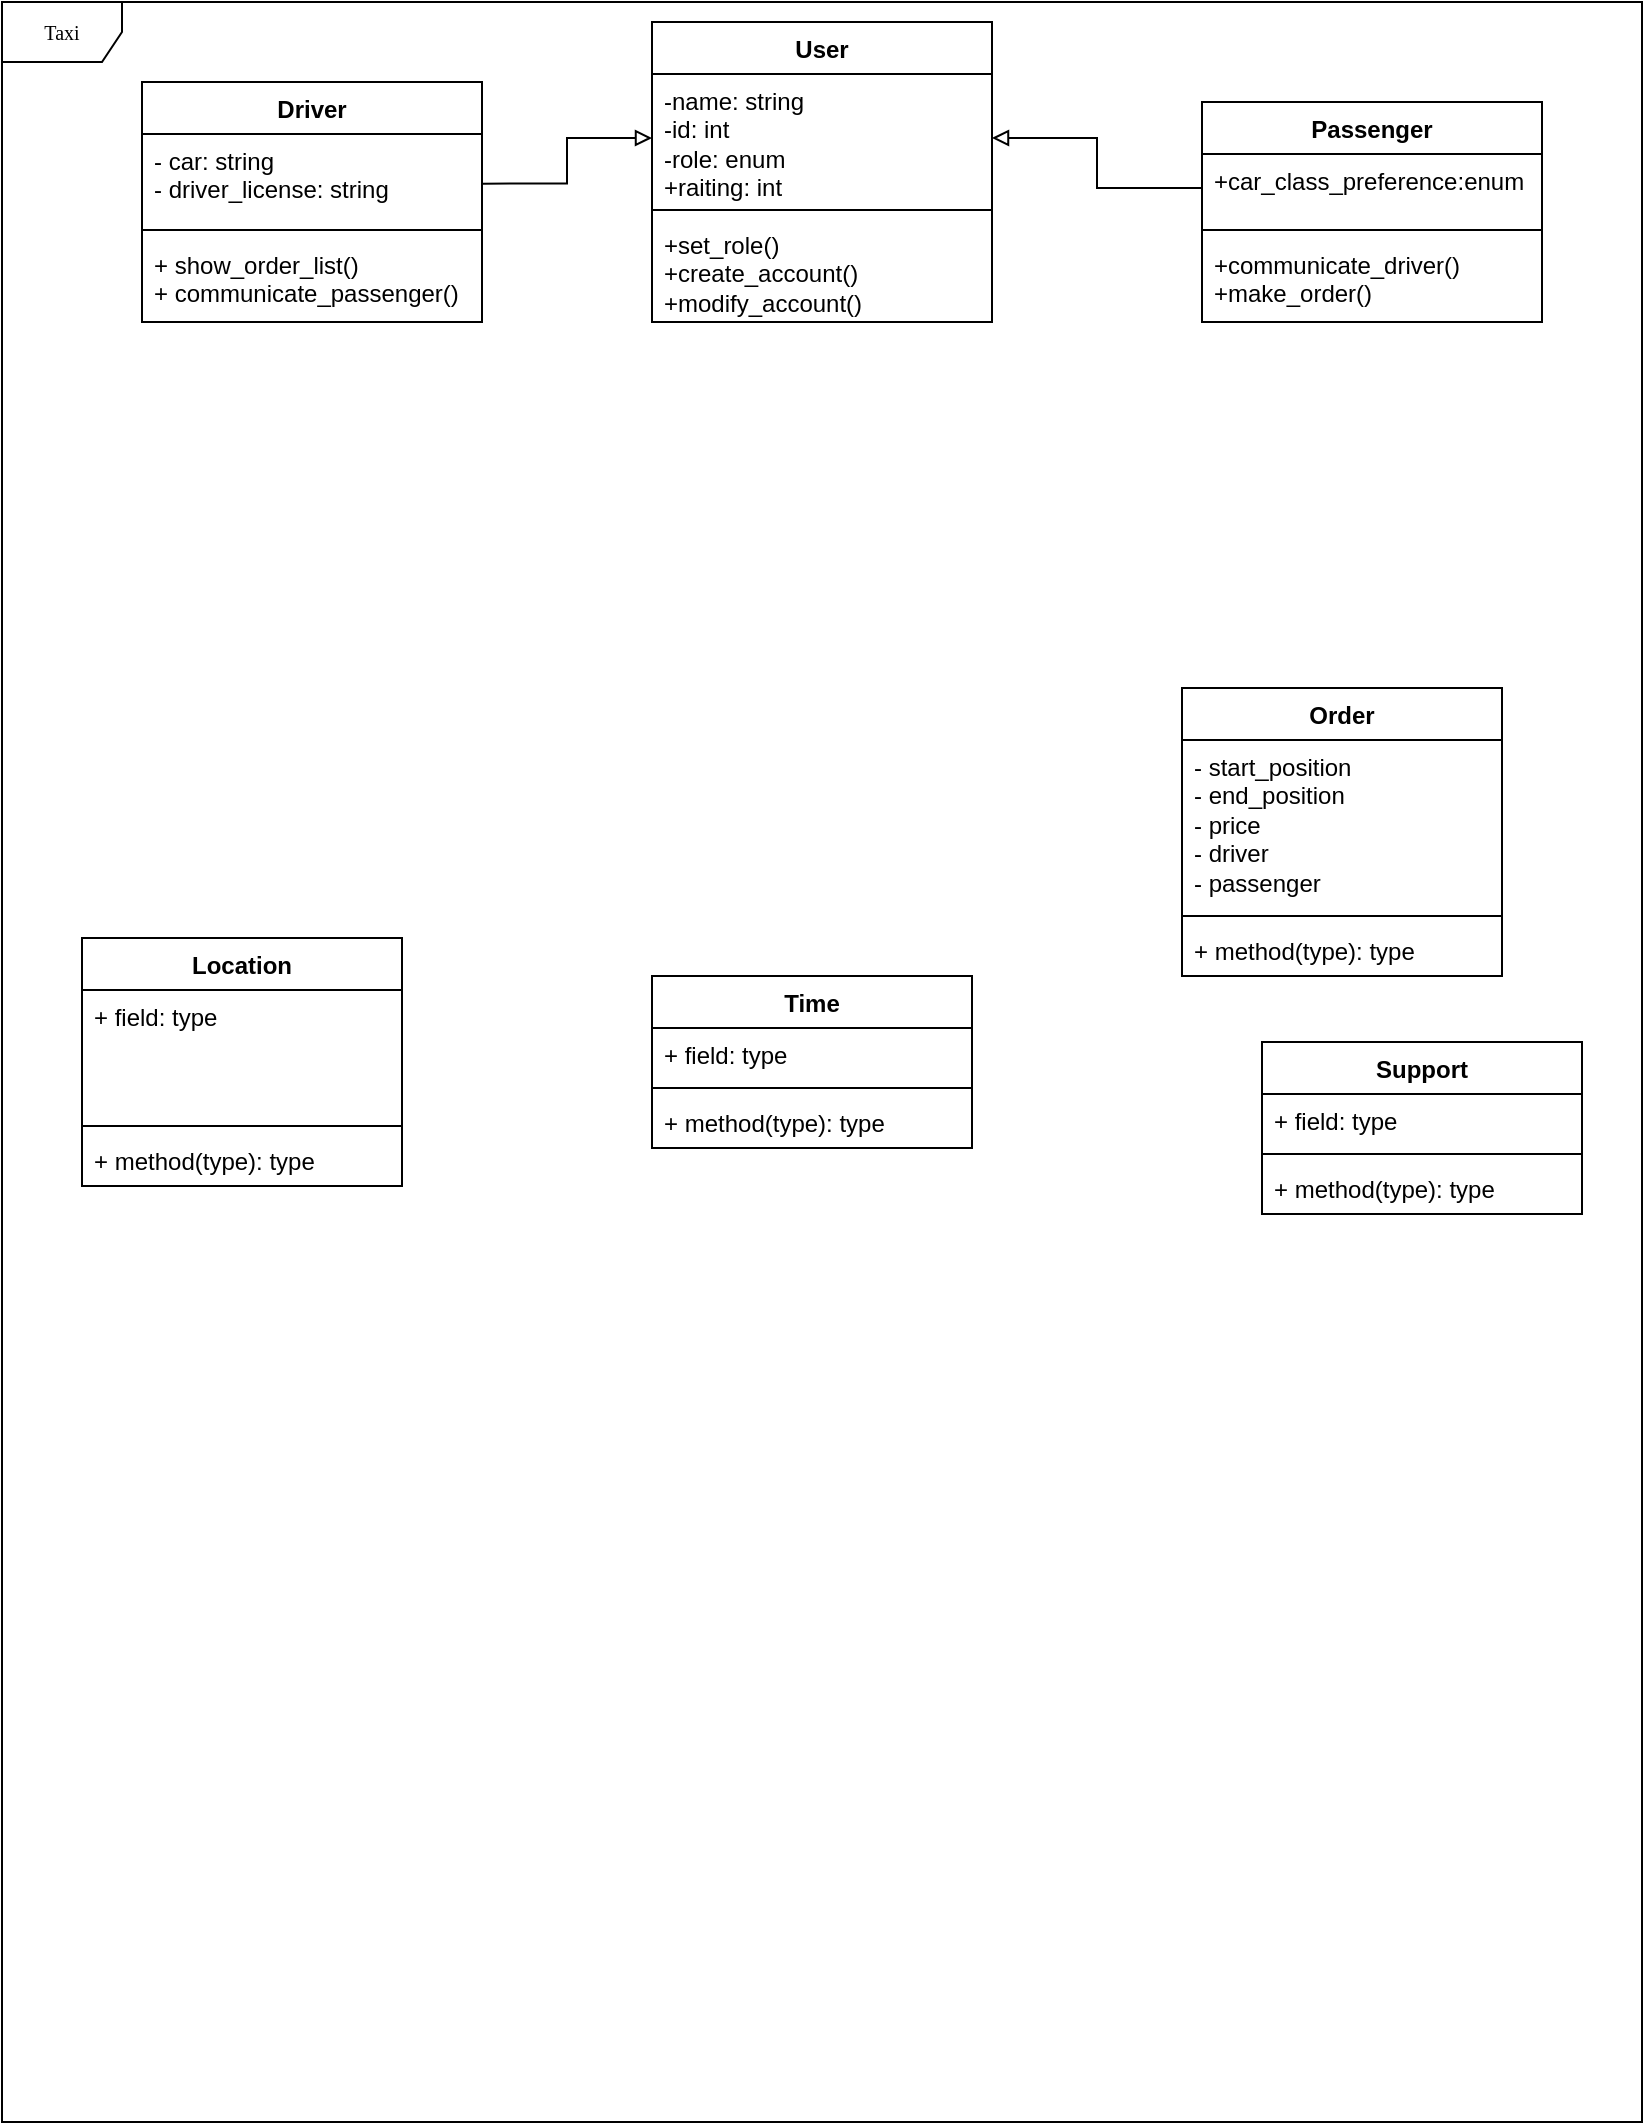 <mxfile version="24.2.7" type="github">
  <diagram name="Page-1" id="c4acf3e9-155e-7222-9cf6-157b1a14988f">
    <mxGraphModel dx="1171" dy="641" grid="1" gridSize="10" guides="1" tooltips="1" connect="1" arrows="1" fold="1" page="1" pageScale="1" pageWidth="850" pageHeight="1100" background="none" math="0" shadow="0">
      <root>
        <mxCell id="0" />
        <mxCell id="1" parent="0" />
        <mxCell id="17acba5748e5396b-1" value="Taxi" style="shape=umlFrame;whiteSpace=wrap;html=1;rounded=0;shadow=0;comic=0;labelBackgroundColor=none;strokeWidth=1;fontFamily=Verdana;fontSize=10;align=center;width=60;height=30;" parent="1" vertex="1">
          <mxGeometry x="20" y="20" width="820" height="1060" as="geometry" />
        </mxCell>
        <mxCell id="ozyCctjF64l-_EtrSuxP-61" value="Driver" style="swimlane;fontStyle=1;align=center;verticalAlign=top;childLayout=stackLayout;horizontal=1;startSize=26;horizontalStack=0;resizeParent=1;resizeParentMax=0;resizeLast=0;collapsible=1;marginBottom=0;whiteSpace=wrap;html=1;" vertex="1" parent="1">
          <mxGeometry x="90" y="60" width="170" height="120" as="geometry" />
        </mxCell>
        <mxCell id="ozyCctjF64l-_EtrSuxP-62" value="- car: string&lt;div&gt;- driver_license: string&lt;/div&gt;" style="text;strokeColor=none;fillColor=none;align=left;verticalAlign=top;spacingLeft=4;spacingRight=4;overflow=hidden;rotatable=0;points=[[0,0.5],[1,0.5]];portConstraint=eastwest;whiteSpace=wrap;html=1;" vertex="1" parent="ozyCctjF64l-_EtrSuxP-61">
          <mxGeometry y="26" width="170" height="44" as="geometry" />
        </mxCell>
        <mxCell id="ozyCctjF64l-_EtrSuxP-63" value="" style="line;strokeWidth=1;fillColor=none;align=left;verticalAlign=middle;spacingTop=-1;spacingLeft=3;spacingRight=3;rotatable=0;labelPosition=right;points=[];portConstraint=eastwest;strokeColor=inherit;" vertex="1" parent="ozyCctjF64l-_EtrSuxP-61">
          <mxGeometry y="70" width="170" height="8" as="geometry" />
        </mxCell>
        <mxCell id="ozyCctjF64l-_EtrSuxP-64" value="+ show_order_list()&lt;div&gt;+ communicate_passenger()&lt;/div&gt;" style="text;strokeColor=none;fillColor=none;align=left;verticalAlign=top;spacingLeft=4;spacingRight=4;overflow=hidden;rotatable=0;points=[[0,0.5],[1,0.5]];portConstraint=eastwest;whiteSpace=wrap;html=1;" vertex="1" parent="ozyCctjF64l-_EtrSuxP-61">
          <mxGeometry y="78" width="170" height="42" as="geometry" />
        </mxCell>
        <mxCell id="ozyCctjF64l-_EtrSuxP-69" value="Passenger" style="swimlane;fontStyle=1;align=center;verticalAlign=top;childLayout=stackLayout;horizontal=1;startSize=26;horizontalStack=0;resizeParent=1;resizeParentMax=0;resizeLast=0;collapsible=1;marginBottom=0;whiteSpace=wrap;html=1;" vertex="1" parent="1">
          <mxGeometry x="620" y="70" width="170" height="110" as="geometry" />
        </mxCell>
        <mxCell id="ozyCctjF64l-_EtrSuxP-70" value="&lt;div&gt;+car_class_preference:enum&lt;/div&gt;" style="text;strokeColor=none;fillColor=none;align=left;verticalAlign=top;spacingLeft=4;spacingRight=4;overflow=hidden;rotatable=0;points=[[0,0.5],[1,0.5]];portConstraint=eastwest;whiteSpace=wrap;html=1;" vertex="1" parent="ozyCctjF64l-_EtrSuxP-69">
          <mxGeometry y="26" width="170" height="34" as="geometry" />
        </mxCell>
        <mxCell id="ozyCctjF64l-_EtrSuxP-71" value="" style="line;strokeWidth=1;fillColor=none;align=left;verticalAlign=middle;spacingTop=-1;spacingLeft=3;spacingRight=3;rotatable=0;labelPosition=right;points=[];portConstraint=eastwest;strokeColor=inherit;" vertex="1" parent="ozyCctjF64l-_EtrSuxP-69">
          <mxGeometry y="60" width="170" height="8" as="geometry" />
        </mxCell>
        <mxCell id="ozyCctjF64l-_EtrSuxP-72" value="&lt;div&gt;+communicate_driver()&lt;/div&gt;&lt;div&gt;+make_order()&lt;/div&gt;" style="text;strokeColor=none;fillColor=none;align=left;verticalAlign=top;spacingLeft=4;spacingRight=4;overflow=hidden;rotatable=0;points=[[0,0.5],[1,0.5]];portConstraint=eastwest;whiteSpace=wrap;html=1;" vertex="1" parent="ozyCctjF64l-_EtrSuxP-69">
          <mxGeometry y="68" width="170" height="42" as="geometry" />
        </mxCell>
        <mxCell id="ozyCctjF64l-_EtrSuxP-73" value="Order" style="swimlane;fontStyle=1;align=center;verticalAlign=top;childLayout=stackLayout;horizontal=1;startSize=26;horizontalStack=0;resizeParent=1;resizeParentMax=0;resizeLast=0;collapsible=1;marginBottom=0;whiteSpace=wrap;html=1;" vertex="1" parent="1">
          <mxGeometry x="610" y="363" width="160" height="144" as="geometry" />
        </mxCell>
        <mxCell id="ozyCctjF64l-_EtrSuxP-74" value="- start_position&lt;div&gt;- end_position&lt;/div&gt;&lt;div&gt;- price&lt;/div&gt;&lt;div&gt;- driver&lt;/div&gt;&lt;div&gt;- passenger&lt;/div&gt;" style="text;strokeColor=none;fillColor=none;align=left;verticalAlign=top;spacingLeft=4;spacingRight=4;overflow=hidden;rotatable=0;points=[[0,0.5],[1,0.5]];portConstraint=eastwest;whiteSpace=wrap;html=1;" vertex="1" parent="ozyCctjF64l-_EtrSuxP-73">
          <mxGeometry y="26" width="160" height="84" as="geometry" />
        </mxCell>
        <mxCell id="ozyCctjF64l-_EtrSuxP-75" value="" style="line;strokeWidth=1;fillColor=none;align=left;verticalAlign=middle;spacingTop=-1;spacingLeft=3;spacingRight=3;rotatable=0;labelPosition=right;points=[];portConstraint=eastwest;strokeColor=inherit;" vertex="1" parent="ozyCctjF64l-_EtrSuxP-73">
          <mxGeometry y="110" width="160" height="8" as="geometry" />
        </mxCell>
        <mxCell id="ozyCctjF64l-_EtrSuxP-76" value="+ method(type): type" style="text;strokeColor=none;fillColor=none;align=left;verticalAlign=top;spacingLeft=4;spacingRight=4;overflow=hidden;rotatable=0;points=[[0,0.5],[1,0.5]];portConstraint=eastwest;whiteSpace=wrap;html=1;" vertex="1" parent="ozyCctjF64l-_EtrSuxP-73">
          <mxGeometry y="118" width="160" height="26" as="geometry" />
        </mxCell>
        <mxCell id="ozyCctjF64l-_EtrSuxP-81" value="Support" style="swimlane;fontStyle=1;align=center;verticalAlign=top;childLayout=stackLayout;horizontal=1;startSize=26;horizontalStack=0;resizeParent=1;resizeParentMax=0;resizeLast=0;collapsible=1;marginBottom=0;whiteSpace=wrap;html=1;" vertex="1" parent="1">
          <mxGeometry x="650" y="540" width="160" height="86" as="geometry" />
        </mxCell>
        <mxCell id="ozyCctjF64l-_EtrSuxP-82" value="+ field: type" style="text;strokeColor=none;fillColor=none;align=left;verticalAlign=top;spacingLeft=4;spacingRight=4;overflow=hidden;rotatable=0;points=[[0,0.5],[1,0.5]];portConstraint=eastwest;whiteSpace=wrap;html=1;" vertex="1" parent="ozyCctjF64l-_EtrSuxP-81">
          <mxGeometry y="26" width="160" height="26" as="geometry" />
        </mxCell>
        <mxCell id="ozyCctjF64l-_EtrSuxP-83" value="" style="line;strokeWidth=1;fillColor=none;align=left;verticalAlign=middle;spacingTop=-1;spacingLeft=3;spacingRight=3;rotatable=0;labelPosition=right;points=[];portConstraint=eastwest;strokeColor=inherit;" vertex="1" parent="ozyCctjF64l-_EtrSuxP-81">
          <mxGeometry y="52" width="160" height="8" as="geometry" />
        </mxCell>
        <mxCell id="ozyCctjF64l-_EtrSuxP-84" value="+ method(type): type" style="text;strokeColor=none;fillColor=none;align=left;verticalAlign=top;spacingLeft=4;spacingRight=4;overflow=hidden;rotatable=0;points=[[0,0.5],[1,0.5]];portConstraint=eastwest;whiteSpace=wrap;html=1;" vertex="1" parent="ozyCctjF64l-_EtrSuxP-81">
          <mxGeometry y="60" width="160" height="26" as="geometry" />
        </mxCell>
        <mxCell id="ozyCctjF64l-_EtrSuxP-85" value="Location" style="swimlane;fontStyle=1;align=center;verticalAlign=top;childLayout=stackLayout;horizontal=1;startSize=26;horizontalStack=0;resizeParent=1;resizeParentMax=0;resizeLast=0;collapsible=1;marginBottom=0;whiteSpace=wrap;html=1;" vertex="1" parent="1">
          <mxGeometry x="60" y="488" width="160" height="124" as="geometry" />
        </mxCell>
        <mxCell id="ozyCctjF64l-_EtrSuxP-86" value="+ field: type" style="text;strokeColor=none;fillColor=none;align=left;verticalAlign=top;spacingLeft=4;spacingRight=4;overflow=hidden;rotatable=0;points=[[0,0.5],[1,0.5]];portConstraint=eastwest;whiteSpace=wrap;html=1;" vertex="1" parent="ozyCctjF64l-_EtrSuxP-85">
          <mxGeometry y="26" width="160" height="64" as="geometry" />
        </mxCell>
        <mxCell id="ozyCctjF64l-_EtrSuxP-87" value="" style="line;strokeWidth=1;fillColor=none;align=left;verticalAlign=middle;spacingTop=-1;spacingLeft=3;spacingRight=3;rotatable=0;labelPosition=right;points=[];portConstraint=eastwest;strokeColor=inherit;" vertex="1" parent="ozyCctjF64l-_EtrSuxP-85">
          <mxGeometry y="90" width="160" height="8" as="geometry" />
        </mxCell>
        <mxCell id="ozyCctjF64l-_EtrSuxP-88" value="+ method(type): type" style="text;strokeColor=none;fillColor=none;align=left;verticalAlign=top;spacingLeft=4;spacingRight=4;overflow=hidden;rotatable=0;points=[[0,0.5],[1,0.5]];portConstraint=eastwest;whiteSpace=wrap;html=1;" vertex="1" parent="ozyCctjF64l-_EtrSuxP-85">
          <mxGeometry y="98" width="160" height="26" as="geometry" />
        </mxCell>
        <mxCell id="ozyCctjF64l-_EtrSuxP-89" value="Time" style="swimlane;fontStyle=1;align=center;verticalAlign=top;childLayout=stackLayout;horizontal=1;startSize=26;horizontalStack=0;resizeParent=1;resizeParentMax=0;resizeLast=0;collapsible=1;marginBottom=0;whiteSpace=wrap;html=1;" vertex="1" parent="1">
          <mxGeometry x="345" y="507" width="160" height="86" as="geometry" />
        </mxCell>
        <mxCell id="ozyCctjF64l-_EtrSuxP-90" value="+ field: type" style="text;strokeColor=none;fillColor=none;align=left;verticalAlign=top;spacingLeft=4;spacingRight=4;overflow=hidden;rotatable=0;points=[[0,0.5],[1,0.5]];portConstraint=eastwest;whiteSpace=wrap;html=1;" vertex="1" parent="ozyCctjF64l-_EtrSuxP-89">
          <mxGeometry y="26" width="160" height="26" as="geometry" />
        </mxCell>
        <mxCell id="ozyCctjF64l-_EtrSuxP-91" value="" style="line;strokeWidth=1;fillColor=none;align=left;verticalAlign=middle;spacingTop=-1;spacingLeft=3;spacingRight=3;rotatable=0;labelPosition=right;points=[];portConstraint=eastwest;strokeColor=inherit;" vertex="1" parent="ozyCctjF64l-_EtrSuxP-89">
          <mxGeometry y="52" width="160" height="8" as="geometry" />
        </mxCell>
        <mxCell id="ozyCctjF64l-_EtrSuxP-92" value="+ method(type): type" style="text;strokeColor=none;fillColor=none;align=left;verticalAlign=top;spacingLeft=4;spacingRight=4;overflow=hidden;rotatable=0;points=[[0,0.5],[1,0.5]];portConstraint=eastwest;whiteSpace=wrap;html=1;" vertex="1" parent="ozyCctjF64l-_EtrSuxP-89">
          <mxGeometry y="60" width="160" height="26" as="geometry" />
        </mxCell>
        <mxCell id="ozyCctjF64l-_EtrSuxP-94" value="User" style="swimlane;fontStyle=1;align=center;verticalAlign=top;childLayout=stackLayout;horizontal=1;startSize=26;horizontalStack=0;resizeParent=1;resizeParentMax=0;resizeLast=0;collapsible=1;marginBottom=0;whiteSpace=wrap;html=1;" vertex="1" parent="1">
          <mxGeometry x="345" y="30" width="170" height="150" as="geometry" />
        </mxCell>
        <mxCell id="ozyCctjF64l-_EtrSuxP-95" value="-name: string&lt;div&gt;-id: int&lt;/div&gt;&lt;div&gt;-role: enum&lt;/div&gt;&lt;div&gt;+raiting: int&lt;/div&gt;" style="text;strokeColor=none;fillColor=none;align=left;verticalAlign=top;spacingLeft=4;spacingRight=4;overflow=hidden;rotatable=0;points=[[0,0.5],[1,0.5]];portConstraint=eastwest;whiteSpace=wrap;html=1;" vertex="1" parent="ozyCctjF64l-_EtrSuxP-94">
          <mxGeometry y="26" width="170" height="64" as="geometry" />
        </mxCell>
        <mxCell id="ozyCctjF64l-_EtrSuxP-96" value="" style="line;strokeWidth=1;fillColor=none;align=left;verticalAlign=middle;spacingTop=-1;spacingLeft=3;spacingRight=3;rotatable=0;labelPosition=right;points=[];portConstraint=eastwest;strokeColor=inherit;" vertex="1" parent="ozyCctjF64l-_EtrSuxP-94">
          <mxGeometry y="90" width="170" height="8" as="geometry" />
        </mxCell>
        <mxCell id="ozyCctjF64l-_EtrSuxP-97" value="+set_role()&lt;div&gt;+&lt;span style=&quot;background-color: initial;&quot;&gt;create_account()&lt;/span&gt;&lt;/div&gt;&lt;div&gt;+modify_account()&lt;/div&gt;&lt;div&gt;&lt;br&gt;&lt;/div&gt;" style="text;strokeColor=none;fillColor=none;align=left;verticalAlign=top;spacingLeft=4;spacingRight=4;overflow=hidden;rotatable=0;points=[[0,0.5],[1,0.5]];portConstraint=eastwest;whiteSpace=wrap;html=1;" vertex="1" parent="ozyCctjF64l-_EtrSuxP-94">
          <mxGeometry y="98" width="170" height="52" as="geometry" />
        </mxCell>
        <mxCell id="ozyCctjF64l-_EtrSuxP-102" value="" style="edgeStyle=orthogonalEdgeStyle;rounded=0;orthogonalLoop=1;jettySize=auto;html=1;endArrow=none;endFill=0;entryX=0;entryY=0.5;entryDx=0;entryDy=0;startArrow=block;startFill=0;" edge="1" parent="1" source="ozyCctjF64l-_EtrSuxP-95" target="ozyCctjF64l-_EtrSuxP-70">
          <mxGeometry relative="1" as="geometry" />
        </mxCell>
        <mxCell id="ozyCctjF64l-_EtrSuxP-103" value="" style="edgeStyle=orthogonalEdgeStyle;rounded=0;orthogonalLoop=1;jettySize=auto;html=1;endArrow=none;endFill=0;entryX=1.002;entryY=0.564;entryDx=0;entryDy=0;entryPerimeter=0;startArrow=block;startFill=0;" edge="1" parent="1" source="ozyCctjF64l-_EtrSuxP-95" target="ozyCctjF64l-_EtrSuxP-62">
          <mxGeometry relative="1" as="geometry" />
        </mxCell>
      </root>
    </mxGraphModel>
  </diagram>
</mxfile>
